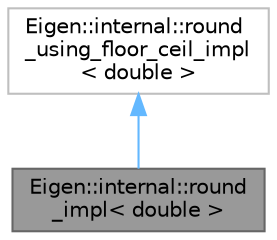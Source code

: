 digraph "Eigen::internal::round_impl&lt; double &gt;"
{
 // LATEX_PDF_SIZE
  bgcolor="transparent";
  edge [fontname=Helvetica,fontsize=10,labelfontname=Helvetica,labelfontsize=10];
  node [fontname=Helvetica,fontsize=10,shape=box,height=0.2,width=0.4];
  Node1 [id="Node000001",label="Eigen::internal::round\l_impl\< double \>",height=0.2,width=0.4,color="gray40", fillcolor="grey60", style="filled", fontcolor="black",tooltip=" "];
  Node2 -> Node1 [id="edge2_Node000001_Node000002",dir="back",color="steelblue1",style="solid",tooltip=" "];
  Node2 [id="Node000002",label="Eigen::internal::round\l_using_floor_ceil_impl\l\< double \>",height=0.2,width=0.4,color="grey75", fillcolor="white", style="filled",URL="$structEigen_1_1internal_1_1round__using__floor__ceil__impl.html",tooltip=" "];
}
